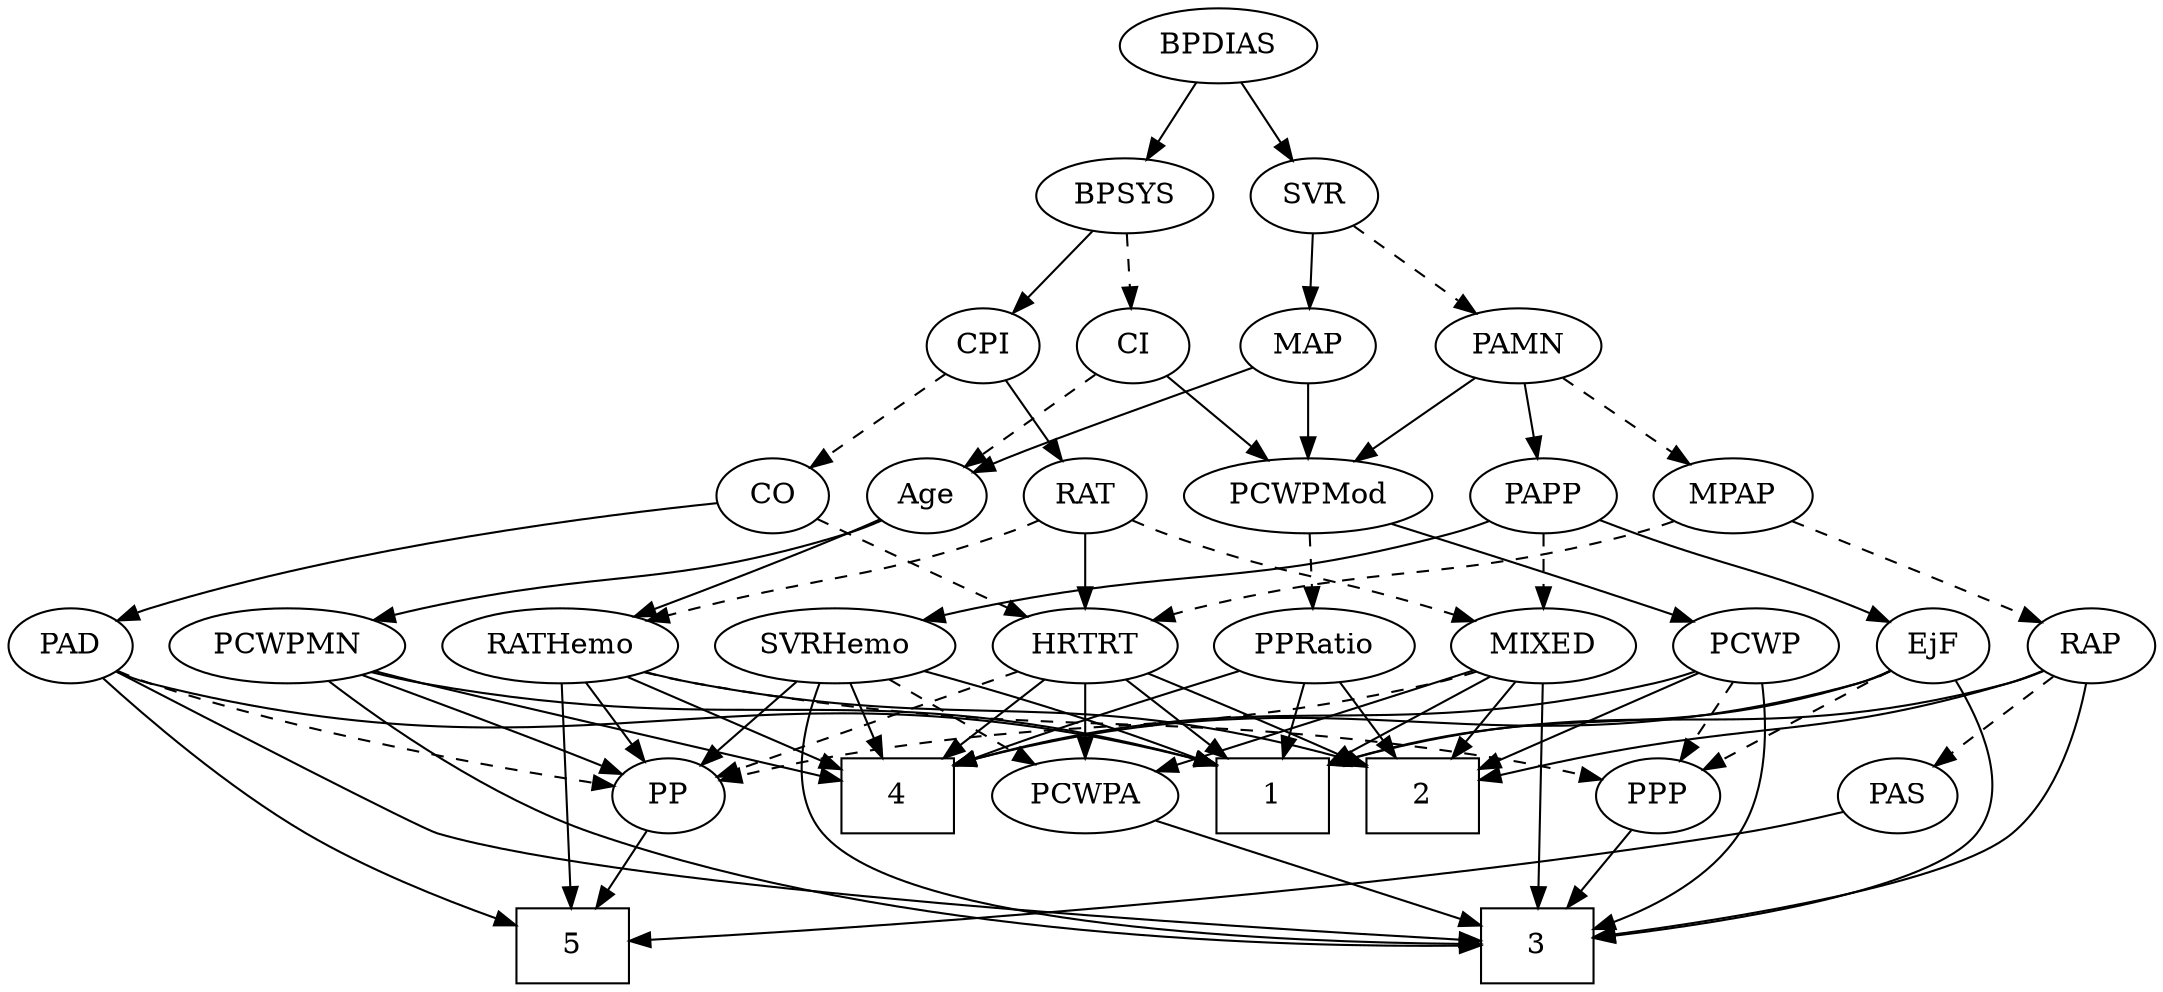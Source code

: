 strict digraph {
	graph [bb="0,0,937.69,468"];
	node [label="\N"];
	1	[height=0.5,
		pos="357.6,90",
		shape=box,
		width=0.75];
	2	[height=0.5,
		pos="501.6,90",
		shape=box,
		width=0.75];
	3	[height=0.5,
		pos="556.6,18",
		shape=box,
		width=0.75];
	4	[height=0.5,
		pos="611.6,90",
		shape=box,
		width=0.75];
	5	[height=0.5,
		pos="249.6,18",
		shape=box,
		width=0.75];
	Age	[height=0.5,
		pos="608.6,234",
		width=0.75];
	RATHemo	[height=0.5,
		pos="728.6,162",
		width=1.3721];
	Age -> RATHemo	[pos="e,703.32,177.74 628.41,221.44 646.35,210.98 673.16,195.34 694.54,182.87",
		style=solid];
	PCWPMN	[height=0.5,
		pos="611.6,162",
		width=1.3902];
	Age -> PCWPMN	[pos="e,610.86,180.1 609.34,215.7 609.67,207.98 610.07,198.71 610.44,190.11",
		style=solid];
	EjF	[height=0.5,
		pos="822.6,162",
		width=0.75];
	EjF -> 1	[pos="e,384.74,105.02 802.13,149.83 797.17,147.55 791.8,145.42 786.6,144 620.52,98.704 564.88,152.1 394.52,107.65",
		style=solid];
	EjF -> 3	[pos="e,583.61,31.915 802.7,149.43 772.76,132.13 714.25,98.699 663.6,72 640.22,59.677 613.59,46.485 592.75,36.345",
		style=solid];
	EjF -> 4	[pos="e,638.69,97.877 801.5,150.41 796.66,148.15 791.5,145.89 786.6,144 739.95,126.04 684.48,110.12 648.69,100.53",
		style=solid];
	PPP	[height=0.5,
		pos="815.6,90",
		width=0.75];
	EjF -> PPP	[pos="e,817.31,108.1 820.87,143.7 820.1,135.98 819.17,126.71 818.31,118.11",
		style=dashed];
	RAP	[height=0.5,
		pos="103.6,162",
		width=0.77632];
	RAP -> 1	[pos="e,330.36,104.71 124.78,150.24 129.87,147.94 135.35,145.7 140.6,144 215.57,119.69 241.67,132.59 320.48,107.91",
		style=solid];
	RAP -> 2	[pos="e,474.44,104.96 124.68,149.91 129.77,147.63 135.28,145.47 140.6,144 277.5,106.04 323.69,145.7 464.58,107.71",
		style=solid];
	RAP -> 3	[pos="e,529.35,20.775 114.59,145.06 129.76,124.45 159.18,89.155 193.6,72 250.33,43.722 438.32,27.375 519.13,21.503",
		style=solid];
	PAS	[height=0.5,
		pos="69.597,90",
		width=0.75];
	RAP -> PAS	[pos="e,77.597,107.47 95.54,144.41 91.517,136.13 86.561,125.92 82.062,116.66",
		style=dashed];
	MIXED	[height=0.5,
		pos="189.6,162",
		width=1.1193];
	MIXED -> 1	[pos="e,330.55,103.98 219.16,149.71 244.16,140.03 281.09,125.45 321.36,107.99",
		style=solid];
	MIXED -> 2	[pos="e,474.4,104.82 219.4,149.72 225.68,147.61 232.31,145.58 238.6,144 334.59,119.94 366.03,136.97 464.64,107.79",
		style=solid];
	MIXED -> 3	[pos="e,529.43,19.737 190.31,143.67 192.13,123.26 198.41,89.875 219.6,72 264.34,34.247 440.96,23.196 519.09,20.12",
		style=solid];
	PCWPA	[height=0.5,
		pos="270.6,90",
		width=1.1555];
	MIXED -> PCWPA	[pos="e,252.67,106.49 207.57,145.46 218.59,135.95 232.85,123.62 245.03,113.1",
		style=solid];
	PP	[height=0.5,
		pos="429.6,90",
		width=0.75];
	MIXED -> PP	[pos="e,408.97,101.66 219.76,149.98 225.95,147.87 232.46,145.77 238.6,144 306.54,124.38 326.8,131.23 393.6,108 395.51,107.34 397.45,106.6 \
399.39,105.82",
		style=dashed];
	MPAP	[height=0.5,
		pos="247.6,234",
		width=0.97491];
	MPAP -> RAP	[pos="e,125.21,173.51 222.84,220.97 198.35,209.06 160.8,190.8 134.39,177.97",
		style=dashed];
	HRTRT	[height=0.5,
		pos="287.6,162",
		width=1.1013];
	MPAP -> HRTRT	[pos="e,277.91,179.96 257.08,216.41 261.79,208.16 267.59,198.01 272.87,188.78",
		style=dashed];
	BPSYS	[height=0.5,
		pos="404.6,378",
		width=1.0471];
	CPI	[height=0.5,
		pos="327.6,306",
		width=0.75];
	BPSYS -> CPI	[pos="e,342.96,320.97 387.89,361.81 376.93,351.85 362.46,338.7 350.45,327.77",
		style=solid];
	CI	[height=0.5,
		pos="501.6,306",
		width=0.75];
	BPSYS -> CI	[pos="e,483.81,319.84 424.7,362.5 439.4,351.89 459.48,337.4 475.43,325.88",
		style=dashed];
	PAD	[height=0.5,
		pos="28.597,162",
		width=0.79437];
	PAD -> 1	[pos="e,330.42,104.87 50.307,150.04 55.537,147.75 61.18,145.56 66.597,144 173.47,113.22 209.88,139.24 320.55,107.77",
		style=solid];
	PAD -> 3	[pos="e,529.47,20.292 48.181,148.73 64.112,138.47 86.931,123.11 105.6,108 123.68,93.36 122.58,81.972 143.6,72 209.89,40.548 430.74,25.651 \
519.34,20.83",
		style=solid];
	PAD -> 5	[pos="e,222.34,21.706 24.147,144.12 20.06,124.46 16.886,92.119 33.597,72 56.138,44.864 156.54,29.464 212.18,22.871",
		style=solid];
	PAD -> PP	[pos="e,409.11,102.1 50.274,149.92 55.504,147.63 61.157,145.48 66.597,144 207.7,105.68 252.9,147.76 393.6,108 395.54,107.45 397.51,106.8 \
399.48,106.09",
		style=dashed];
	CO	[height=0.5,
		pos="167.6,234",
		width=0.75];
	CO -> PAD	[pos="e,50.468,174.01 146.79,222.52 123.72,210.9 86.269,192.04 59.712,178.67",
		style=solid];
	CO -> HRTRT	[pos="e,264.04,176.74 187.41,221.44 205.82,210.7 233.56,194.52 255.19,181.9",
		style=dashed];
	PAS -> 5	[pos="e,222.34,29.128 92.107,79.53 98.102,77.046 104.58,74.393 110.6,72 145.16,58.249 184.82,43.196 212.91,32.658",
		style=solid];
	PAMN	[height=0.5,
		pos="416.6,306",
		width=1.011];
	PAMN -> MPAP	[pos="e,274.13,245.99 389.44,293.75 360.69,281.85 315.18,262.99 283.48,249.86",
		style=dashed];
	PCWPMod	[height=0.5,
		pos="506.6,234",
		width=1.4443];
	PAMN -> PCWPMod	[pos="e,486.41,250.7 435.25,290.5 447.73,280.79 464.39,267.83 478.47,256.88",
		style=solid];
	PAPP	[height=0.5,
		pos="404.6,234",
		width=0.88464];
	PAMN -> PAPP	[pos="e,407.56,252.28 413.69,288.05 412.37,280.35 410.77,271.03 409.29,262.36",
		style=solid];
	RATHemo -> 2	[pos="e,528.72,99.363 692.13,149.75 649.89,136.73 580.72,115.4 538.36,102.34",
		style=solid];
	RATHemo -> 4	[pos="e,638.96,107.37 704.07,146.33 687.72,136.54 665.94,123.51 647.63,112.56",
		style=solid];
	RATHemo -> 5	[pos="e,276.69,20.202 713.86,144.74 690.65,119.14 648.14,72.282 647.6,72 585.21,39.327 373.33,25.212 286.84,20.715",
		style=solid];
	RATHemo -> PP	[pos="e,450.16,101.86 692.25,149.68 685.11,147.64 677.65,145.65 670.6,144 580.52,122.96 553.76,136 465.6,108 463.67,107.39 461.71,106.69 \
459.76,105.94",
		style=solid];
	RATHemo -> PPP	[pos="e,798.86,104.47 748.34,145.12 760.96,134.96 777.43,121.71 790.91,110.86",
		style=dashed];
	CPI -> CO	[pos="e,188.86,245.2 305.09,295.68 280.16,285.28 238.83,267.84 203.6,252 201.8,251.19 199.96,250.35 198.1,249.5",
		style=dashed];
	RAT	[height=0.5,
		pos="327.6,234",
		width=0.75827];
	CPI -> RAT	[pos="e,327.6,252.1 327.6,287.7 327.6,279.98 327.6,270.71 327.6,262.11",
		style=solid];
	RAT -> MIXED	[pos="e,215.47,176.12 306.64,222.37 284.88,211.33 250.47,193.88 224.58,180.75",
		style=dashed];
	RAT -> RATHemo	[pos="e,692.94,174.47 348.09,221.93 353.05,219.64 358.41,217.48 363.6,216 495.67,178.17 535.98,207.42 670.6,180 674.7,179.16 678.94,178.17 \
683.17,177.1",
		style=dashed];
	RAT -> HRTRT	[pos="e,297.1,179.63 318.32,216.76 313.54,208.4 307.61,198.02 302.23,188.61",
		style=solid];
	SVR	[height=0.5,
		pos="488.6,378",
		width=0.77632];
	SVR -> PAMN	[pos="e,432.5,322.46 473.68,362.5 463.91,353 450.93,340.38 439.83,329.58",
		style=dashed];
	MAP	[height=0.5,
		pos="577.6,306",
		width=0.84854];
	SVR -> MAP	[pos="e,559.88,320.93 505.76,363.5 518.76,353.27 536.85,339.04 551.63,327.42",
		style=solid];
	PPRatio	[height=0.5,
		pos="503.6,162",
		width=1.1013];
	PCWPMod -> PPRatio	[pos="e,504.33,180.1 505.86,215.7 505.53,207.98 505.13,198.71 504.76,190.11",
		style=dashed];
	PCWP	[height=0.5,
		pos="902.6,162",
		width=0.97491];
	PCWPMod -> PCWP	[pos="e,876.41,174.31 545.85,222.02 554.61,219.81 563.88,217.66 572.6,216 698.44,191.97 734.37,211.32 858.6,180 861.26,179.33 863.98,178.54 \
866.7,177.68",
		style=solid];
	PCWPA -> 3	[pos="e,529.59,24.176 302,77.985 308.45,75.879 315.21,73.779 321.6,72 390.89,52.689 473.15,35.403 519.67,26.138",
		style=solid];
	PCWPMN -> 1	[pos="e,384.86,104.63 574.23,149.88 567.07,147.85 559.62,145.8 552.6,144 485.44,126.74 463.94,131.17 394.51,107.93",
		style=solid];
	PCWPMN -> 3	[pos="e,583.89,26.659 626.93,144.63 642.16,126.29 661.39,95.988 647.6,72 635.93,51.704 613.17,38.451 593.33,30.274",
		style=solid];
	PCWPMN -> 4	[pos="e,611.6,108.1 611.6,143.7 611.6,135.98 611.6,126.71 611.6,118.11",
		style=solid];
	PCWPMN -> PP	[pos="e,450.77,101.4 576.14,149.16 546.35,138.97 502.81,123.5 465.6,108 463.78,107.24 461.92,106.44 460.05,105.62",
		style=solid];
	SVRHemo	[height=0.5,
		pos="395.6,162",
		width=1.3902];
	SVRHemo -> 1	[pos="e,366.98,108.28 386.4,144.05 382.03,136.01 376.71,126.2 371.83,117.23",
		style=solid];
	SVRHemo -> 3	[pos="e,557.55,36.196 431.84,149.48 471.48,136.58 530.38,116.37 537.6,108 552.23,91.044 556.48,65.579 557.36,46.226",
		style=solid];
	SVRHemo -> 4	[pos="e,584.4,102.72 433.36,150.04 476.76,137.36 545.27,117.06 570.6,108 572,107.5 573.43,106.97 574.87,106.43",
		style=solid];
	SVRHemo -> PCWPA	[pos="e,295.19,104.77 369.7,146.5 350.64,135.82 324.56,121.22 303.94,109.67",
		style=dashed];
	SVRHemo -> PP	[pos="e,421.68,107.31 403.83,144.05 407.85,135.77 412.78,125.62 417.25,116.42",
		style=solid];
	BPDIAS	[height=0.5,
		pos="446.6,450",
		width=1.1735];
	BPDIAS -> BPSYS	[pos="e,414.48,395.47 436.64,432.41 431.57,423.95 425.29,413.49 419.64,404.08",
		style=solid];
	BPDIAS -> SVR	[pos="e,479,394.99 456.55,432.41 461.7,423.83 468.08,413.19 473.8,403.67",
		style=solid];
	MAP -> Age	[pos="e,601.3,251.47 584.94,288.41 588.61,280.13 593.13,269.92 597.23,260.66",
		style=solid];
	MAP -> PCWPMod	[pos="e,523.12,251.29 562.54,290.15 553.24,280.98 541.09,269.01 530.5,258.56",
		style=solid];
	PP -> 5	[pos="e,276.68,28.163 408.42,78.617 403.58,76.354 398.44,74.031 393.6,72 357.66,56.938 315.79,41.787 286.49,31.565",
		style=solid];
	PPP -> 3	[pos="e,583.61,24.824 792.81,80.227 785.17,77.428 776.57,74.43 768.6,72 707.92,53.494 636.06,36.552 593.51,27.025",
		style=solid];
	PPRatio -> 1	[pos="e,384.83,104.06 477.16,148.32 453.88,137.17 419.78,120.81 393.94,108.42",
		style=solid];
	PPRatio -> 2	[pos="e,502.09,108.1 503.1,143.7 502.88,135.98 502.62,126.71 502.37,118.11",
		style=solid];
	PPRatio -> 4	[pos="e,585.19,108.11 525.45,146.83 540.15,137.31 559.84,124.55 576.69,113.63",
		style=solid];
	PCWP -> 2	[pos="e,528.88,97.949 876.41,149.69 870.63,147.53 864.47,145.49 858.6,144 735.67,112.92 700.43,130.22 575.6,108 563.55,105.86 550.51,103.03 \
538.79,100.3",
		style=solid];
	PCWP -> 3	[pos="e,583.74,20.961 897.7,143.88 890.88,123.36 876.49,89.547 851.6,72 810.54,43.052 663.59,27.621 593.85,21.785",
		style=solid];
	PCWP -> 4	[pos="e,638.63,95.364 876.31,150.07 870.53,147.88 864.4,145.73 858.6,144 785.38,122.15 697.42,105.49 648.7,97.081",
		style=solid];
	PCWP -> PPP	[pos="e,832.13,104.3 884.57,146.5 871.67,136.12 854.16,122.03 840.01,110.64",
		style=dashed];
	CI -> Age	[pos="e,589.81,247.29 520.24,292.81 537.09,281.78 562.11,265.41 581.23,252.9",
		style=dashed];
	CI -> PCWPMod	[pos="e,505.38,252.1 502.83,287.7 503.38,279.98 504.05,270.71 504.66,262.11",
		style=solid];
	PAPP -> EjF	[pos="e,802.12,174.12 428.48,221.75 434,219.53 439.92,217.44 445.6,216 593.29,178.43 639.85,221.12 786.6,180 788.54,179.45 790.52,178.81 \
792.48,178.1",
		style=solid];
	PAPP -> MIXED	[pos="e,220.1,173.86 380.06,222.3 374.68,220.1 368.98,217.88 363.6,216 309.03,196.9 293.7,197.48 238.6,180 235.69,179.08 232.69,178.1 \
229.68,177.1",
		style=dashed];
	PAPP -> SVRHemo	[pos="e,397.8,180.1 402.37,215.7 401.38,207.98 400.19,198.71 399.08,190.11",
		style=solid];
	HRTRT -> 1	[pos="e,340.31,108.29 303.48,145.12 312.22,136.37 323.26,125.33 333.09,115.51",
		style=solid];
	HRTRT -> 2	[pos="e,474.29,104.48 317.82,150.19 324.01,148.07 330.5,145.91 336.6,144 390.52,127.14 408.05,128.58 464.82,107.98",
		style=solid];
	HRTRT -> 4	[pos="e,584.26,97.615 317.17,149.91 323.52,147.76 330.24,145.66 336.6,144 424.4,121.06 448.68,126.17 537.6,108 549.58,105.55 562.61,102.64 \
574.34,99.932",
		style=solid];
	HRTRT -> PCWPA	[pos="e,274.79,108.28 283.48,144.05 281.59,136.26 279.3,126.82 277.17,118.08",
		style=solid];
	HRTRT -> PP	[pos="e,408.35,101.47 313.64,148.16 337.78,136.26 373.7,118.56 399.15,106.01",
		style=dashed];
}
